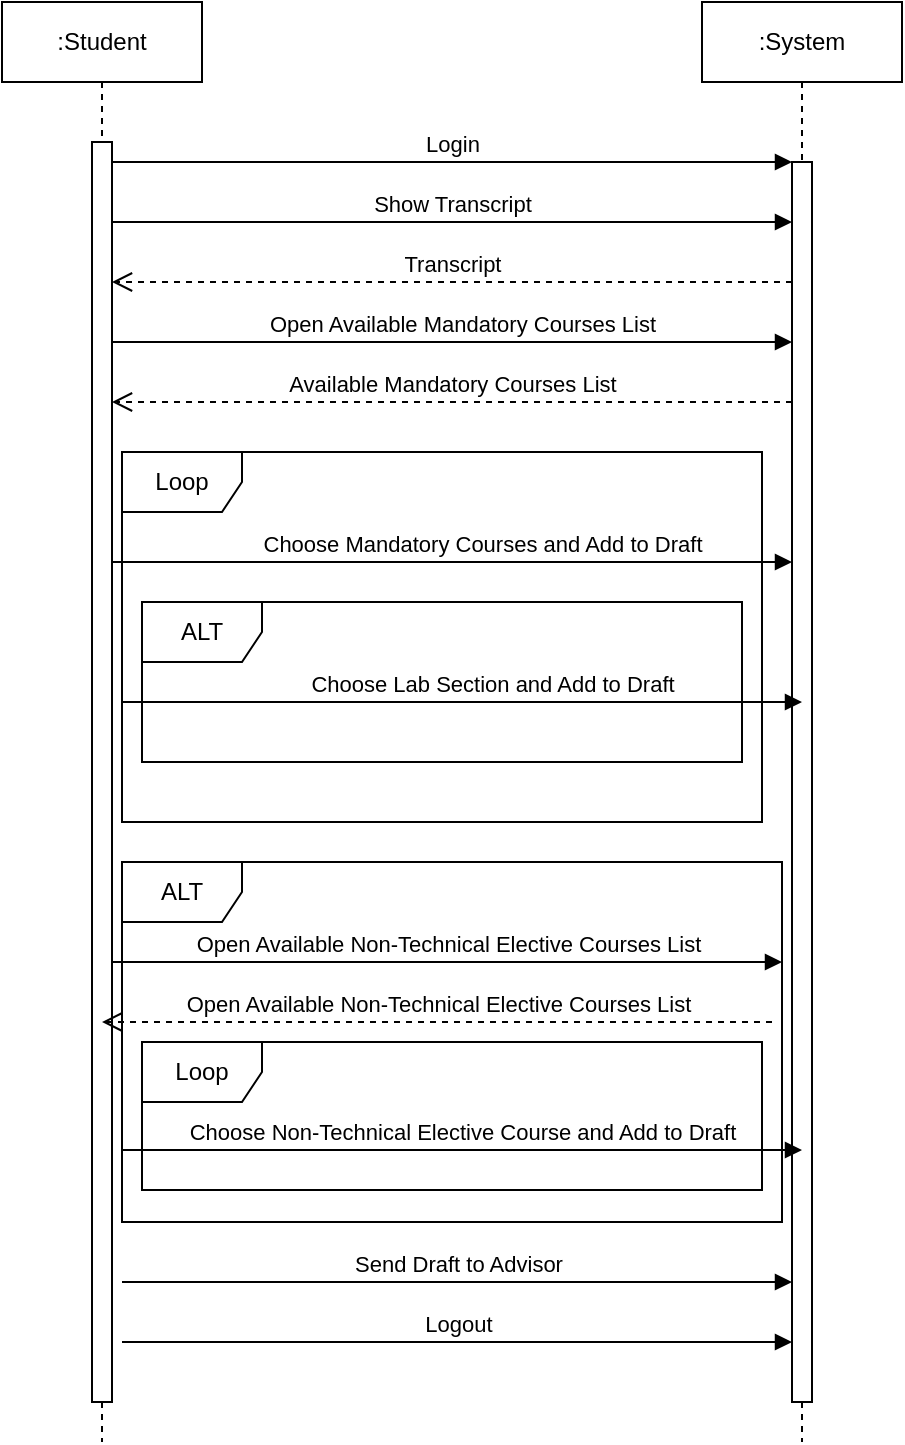 <mxfile version="22.1.16" type="device">
  <diagram name="Sayfa -1" id="thQ08dCTdK2T3p8fzXUE">
    <mxGraphModel dx="521" dy="651" grid="1" gridSize="10" guides="1" tooltips="1" connect="1" arrows="1" fold="1" page="1" pageScale="1" pageWidth="827" pageHeight="1169" math="0" shadow="0">
      <root>
        <mxCell id="0" />
        <mxCell id="1" parent="0" />
        <mxCell id="sJUBMLo9-46T0OBBcHOp-20" value=":Student" style="shape=umlLifeline;perimeter=lifelinePerimeter;whiteSpace=wrap;html=1;container=0;dropTarget=0;collapsible=0;recursiveResize=0;outlineConnect=0;portConstraint=eastwest;newEdgeStyle={&quot;edgeStyle&quot;:&quot;elbowEdgeStyle&quot;,&quot;elbow&quot;:&quot;vertical&quot;,&quot;curved&quot;:0,&quot;rounded&quot;:0};" parent="1" vertex="1">
          <mxGeometry x="50" y="50" width="100" height="720" as="geometry" />
        </mxCell>
        <mxCell id="sJUBMLo9-46T0OBBcHOp-21" value="" style="html=1;points=[];perimeter=orthogonalPerimeter;outlineConnect=0;targetShapes=umlLifeline;portConstraint=eastwest;newEdgeStyle={&quot;edgeStyle&quot;:&quot;elbowEdgeStyle&quot;,&quot;elbow&quot;:&quot;vertical&quot;,&quot;curved&quot;:0,&quot;rounded&quot;:0};" parent="sJUBMLo9-46T0OBBcHOp-20" vertex="1">
          <mxGeometry x="45" y="70" width="10" height="630" as="geometry" />
        </mxCell>
        <mxCell id="sJUBMLo9-46T0OBBcHOp-22" value=":System" style="shape=umlLifeline;perimeter=lifelinePerimeter;whiteSpace=wrap;html=1;container=0;dropTarget=0;collapsible=0;recursiveResize=0;outlineConnect=0;portConstraint=eastwest;newEdgeStyle={&quot;edgeStyle&quot;:&quot;elbowEdgeStyle&quot;,&quot;elbow&quot;:&quot;vertical&quot;,&quot;curved&quot;:0,&quot;rounded&quot;:0};" parent="1" vertex="1">
          <mxGeometry x="400" y="50" width="100" height="720" as="geometry" />
        </mxCell>
        <mxCell id="sJUBMLo9-46T0OBBcHOp-23" value="" style="html=1;points=[];perimeter=orthogonalPerimeter;outlineConnect=0;targetShapes=umlLifeline;portConstraint=eastwest;newEdgeStyle={&quot;edgeStyle&quot;:&quot;elbowEdgeStyle&quot;,&quot;elbow&quot;:&quot;vertical&quot;,&quot;curved&quot;:0,&quot;rounded&quot;:0};" parent="sJUBMLo9-46T0OBBcHOp-22" vertex="1">
          <mxGeometry x="45" y="80" width="10" height="620" as="geometry" />
        </mxCell>
        <mxCell id="sJUBMLo9-46T0OBBcHOp-24" value="Login" style="html=1;verticalAlign=bottom;endArrow=block;edgeStyle=elbowEdgeStyle;elbow=vertical;curved=0;rounded=0;" parent="1" source="sJUBMLo9-46T0OBBcHOp-21" target="sJUBMLo9-46T0OBBcHOp-23" edge="1">
          <mxGeometry relative="1" as="geometry">
            <mxPoint x="205" y="140" as="sourcePoint" />
            <Array as="points">
              <mxPoint x="190" y="130" />
            </Array>
          </mxGeometry>
        </mxCell>
        <mxCell id="sJUBMLo9-46T0OBBcHOp-25" value="Transcript" style="html=1;verticalAlign=bottom;endArrow=open;dashed=1;endSize=8;edgeStyle=elbowEdgeStyle;elbow=vertical;curved=0;rounded=0;" parent="1" source="sJUBMLo9-46T0OBBcHOp-23" target="sJUBMLo9-46T0OBBcHOp-21" edge="1">
          <mxGeometry relative="1" as="geometry">
            <mxPoint x="205" y="215" as="targetPoint" />
            <Array as="points">
              <mxPoint x="270" y="190" />
              <mxPoint x="200" y="290" />
            </Array>
          </mxGeometry>
        </mxCell>
        <mxCell id="sJUBMLo9-46T0OBBcHOp-26" value="Show Transcript" style="html=1;verticalAlign=bottom;endArrow=block;edgeStyle=elbowEdgeStyle;elbow=vertical;curved=0;rounded=0;" parent="1" edge="1">
          <mxGeometry relative="1" as="geometry">
            <mxPoint x="105" y="160" as="sourcePoint" />
            <Array as="points">
              <mxPoint x="195" y="160" />
            </Array>
            <mxPoint x="445" y="160" as="targetPoint" />
          </mxGeometry>
        </mxCell>
        <mxCell id="sJUBMLo9-46T0OBBcHOp-27" value="Open Available Mandatory Courses List" style="html=1;verticalAlign=bottom;endArrow=block;edgeStyle=elbowEdgeStyle;elbow=vertical;curved=0;rounded=0;" parent="1" source="sJUBMLo9-46T0OBBcHOp-21" target="sJUBMLo9-46T0OBBcHOp-23" edge="1">
          <mxGeometry x="0.029" relative="1" as="geometry">
            <mxPoint x="110" y="220" as="sourcePoint" />
            <Array as="points">
              <mxPoint x="200" y="220" />
            </Array>
            <mxPoint x="430" y="220" as="targetPoint" />
            <mxPoint as="offset" />
          </mxGeometry>
        </mxCell>
        <mxCell id="sJUBMLo9-46T0OBBcHOp-28" value="Available Mandatory Courses List" style="html=1;verticalAlign=bottom;endArrow=open;dashed=1;endSize=8;edgeStyle=elbowEdgeStyle;elbow=vertical;curved=0;rounded=0;" parent="1" source="sJUBMLo9-46T0OBBcHOp-23" target="sJUBMLo9-46T0OBBcHOp-21" edge="1">
          <mxGeometry relative="1" as="geometry">
            <mxPoint x="120" y="250" as="targetPoint" />
            <Array as="points">
              <mxPoint x="265" y="250" />
              <mxPoint x="195" y="350" />
            </Array>
            <mxPoint x="440" y="250" as="sourcePoint" />
          </mxGeometry>
        </mxCell>
        <mxCell id="sJUBMLo9-46T0OBBcHOp-29" value="Choose Mandatory Courses and Add to Draft" style="html=1;verticalAlign=bottom;endArrow=block;edgeStyle=elbowEdgeStyle;elbow=horizontal;curved=0;rounded=0;" parent="1" edge="1">
          <mxGeometry x="0.088" relative="1" as="geometry">
            <mxPoint x="105" y="330" as="sourcePoint" />
            <Array as="points">
              <mxPoint x="200" y="330" />
            </Array>
            <mxPoint x="445" y="330" as="targetPoint" />
            <mxPoint as="offset" />
          </mxGeometry>
        </mxCell>
        <mxCell id="sJUBMLo9-46T0OBBcHOp-30" value="Send Draft to Advisor" style="html=1;verticalAlign=bottom;endArrow=block;edgeStyle=elbowEdgeStyle;elbow=horizontal;curved=0;rounded=0;" parent="1" edge="1">
          <mxGeometry relative="1" as="geometry">
            <mxPoint x="110" y="690" as="sourcePoint" />
            <Array as="points">
              <mxPoint x="200" y="690" />
            </Array>
            <mxPoint x="445" y="690" as="targetPoint" />
          </mxGeometry>
        </mxCell>
        <mxCell id="sJUBMLo9-46T0OBBcHOp-31" value="Logout" style="html=1;verticalAlign=bottom;endArrow=block;edgeStyle=elbowEdgeStyle;elbow=horizontal;curved=0;rounded=0;" parent="1" edge="1">
          <mxGeometry relative="1" as="geometry">
            <mxPoint x="110" y="720" as="sourcePoint" />
            <Array as="points">
              <mxPoint x="205" y="720" />
            </Array>
            <mxPoint x="445" y="720" as="targetPoint" />
          </mxGeometry>
        </mxCell>
        <mxCell id="sJUBMLo9-46T0OBBcHOp-32" value="Loop" style="shape=umlFrame;whiteSpace=wrap;html=1;pointerEvents=0;" parent="1" vertex="1">
          <mxGeometry x="110" y="275" width="320" height="185" as="geometry" />
        </mxCell>
        <mxCell id="sJUBMLo9-46T0OBBcHOp-33" value="Open Available Non-Technical Elective Courses List" style="html=1;verticalAlign=bottom;endArrow=block;edgeStyle=elbowEdgeStyle;elbow=horizontal;curved=0;rounded=0;" parent="1" edge="1">
          <mxGeometry relative="1" as="geometry">
            <mxPoint x="105" y="530" as="sourcePoint" />
            <Array as="points">
              <mxPoint x="195" y="530" />
            </Array>
            <mxPoint x="440" y="530" as="targetPoint" />
          </mxGeometry>
        </mxCell>
        <mxCell id="sJUBMLo9-46T0OBBcHOp-34" value="Open Available Non-Technical Elective Courses List" style="html=1;verticalAlign=bottom;endArrow=open;dashed=1;endSize=8;edgeStyle=elbowEdgeStyle;elbow=vertical;curved=0;rounded=0;" parent="1" edge="1">
          <mxGeometry relative="1" as="geometry">
            <mxPoint x="100" y="560" as="targetPoint" />
            <Array as="points">
              <mxPoint x="255" y="560" />
              <mxPoint x="185" y="660" />
            </Array>
            <mxPoint x="435" y="560" as="sourcePoint" />
          </mxGeometry>
        </mxCell>
        <mxCell id="sJUBMLo9-46T0OBBcHOp-35" value="Choose Non-Technical Elective Course and Add to Draft" style="html=1;verticalAlign=bottom;endArrow=block;edgeStyle=elbowEdgeStyle;elbow=horizontal;curved=0;rounded=0;" parent="1" edge="1">
          <mxGeometry relative="1" as="geometry">
            <mxPoint x="110" y="624" as="sourcePoint" />
            <Array as="points">
              <mxPoint x="205" y="624" />
            </Array>
            <mxPoint x="450" y="624" as="targetPoint" />
            <mxPoint as="offset" />
          </mxGeometry>
        </mxCell>
        <mxCell id="sJUBMLo9-46T0OBBcHOp-36" value="Loop" style="shape=umlFrame;whiteSpace=wrap;html=1;pointerEvents=0;" parent="1" vertex="1">
          <mxGeometry x="120" y="570" width="310" height="74" as="geometry" />
        </mxCell>
        <mxCell id="sJUBMLo9-46T0OBBcHOp-37" value="ALT" style="shape=umlFrame;whiteSpace=wrap;html=1;pointerEvents=0;" parent="1" vertex="1">
          <mxGeometry x="110" y="480" width="330" height="180" as="geometry" />
        </mxCell>
        <mxCell id="P2YeflCmDVF0CgZCgrBD-1" value="ALT" style="shape=umlFrame;whiteSpace=wrap;html=1;pointerEvents=0;" vertex="1" parent="1">
          <mxGeometry x="120" y="350" width="300" height="80" as="geometry" />
        </mxCell>
        <mxCell id="P2YeflCmDVF0CgZCgrBD-2" value="Choose Lab Section and Add to Draft" style="html=1;verticalAlign=bottom;endArrow=block;edgeStyle=elbowEdgeStyle;elbow=horizontal;curved=0;rounded=0;" edge="1" parent="1">
          <mxGeometry x="0.088" relative="1" as="geometry">
            <mxPoint x="110" y="400" as="sourcePoint" />
            <Array as="points">
              <mxPoint x="205" y="400" />
            </Array>
            <mxPoint x="450" y="400" as="targetPoint" />
            <mxPoint as="offset" />
          </mxGeometry>
        </mxCell>
      </root>
    </mxGraphModel>
  </diagram>
</mxfile>
